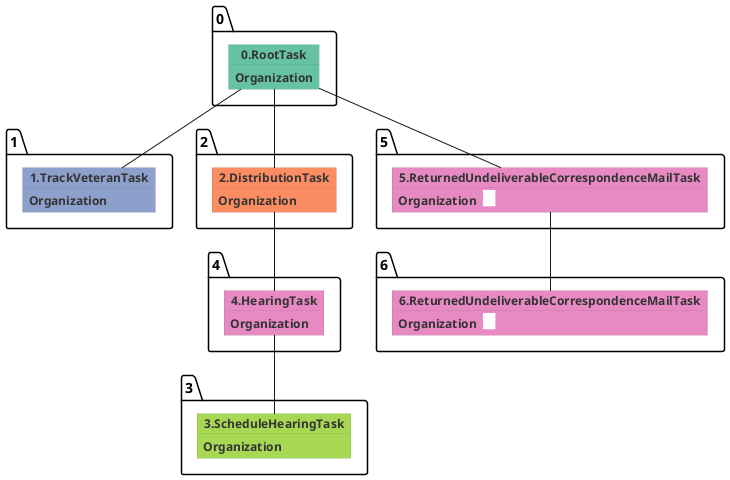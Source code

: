 @startuml
skinparam {
  ObjectBorderColor #555
  ObjectBorderThickness 0
  ObjectFontStyle bold
  ObjectFontSize 14
  ObjectAttributeFontColor #333
  ObjectAttributeFontSize 12
}
  object 0.RootTask #66c2a5 {
Organization
}
  object 1.TrackVeteranTask #8da0cb {
Organization
}
  object 2.DistributionTask #fc8d62 {
Organization
}
  object 3.ScheduleHearingTask #a6d854 {
Organization
}
  object 4.HearingTask #e78ac3 {
Organization
}
  object 5.ReturnedUndeliverableCorrespondenceMailTask #e78ac3 {
Organization  <back:white>    </back>
}
  object 6.ReturnedUndeliverableCorrespondenceMailTask #e78ac3 {
Organization  <back:white>    </back>
}
0.RootTask -- 1.TrackVeteranTask
0.RootTask -- 2.DistributionTask
4.HearingTask -- 3.ScheduleHearingTask
2.DistributionTask -- 4.HearingTask
0.RootTask -- 5.ReturnedUndeliverableCorrespondenceMailTask
5.ReturnedUndeliverableCorrespondenceMailTask -- 6.ReturnedUndeliverableCorrespondenceMailTask
@enduml
